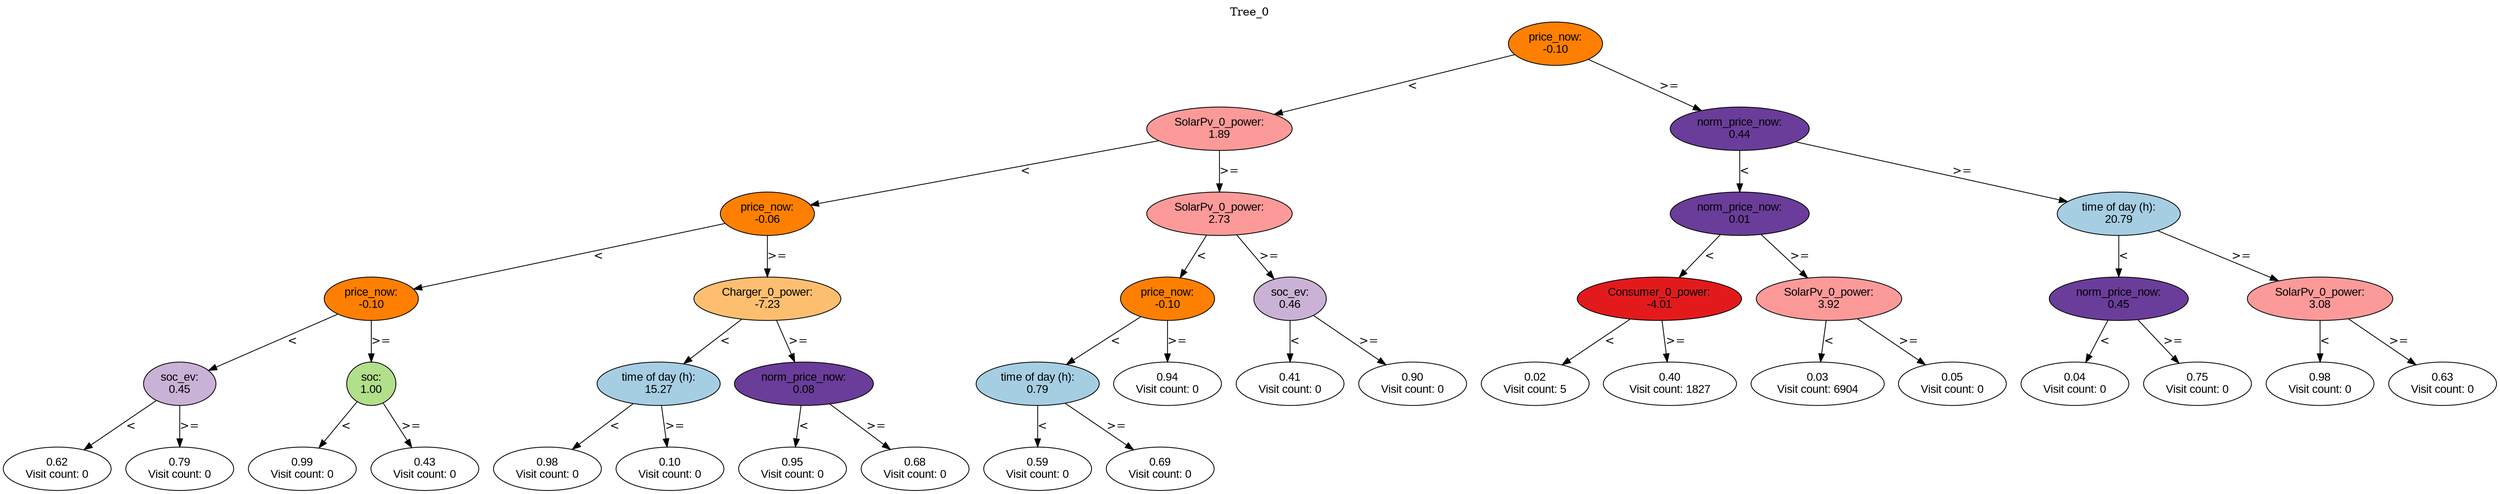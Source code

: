 digraph BST {
    node [fontname="Arial" style=filled colorscheme=paired12];
    0 [ label = "price_now:
-0.10" fillcolor=8];
    1 [ label = "SolarPv_0_power:
1.89" fillcolor=5];
    2 [ label = "price_now:
-0.06" fillcolor=8];
    3 [ label = "price_now:
-0.10" fillcolor=8];
    4 [ label = "soc_ev:
0.45" fillcolor=9];
    5 [ label = "0.62
Visit count: 0" fillcolor=white];
    6 [ label = "0.79
Visit count: 0" fillcolor=white];
    7 [ label = "soc:
1.00" fillcolor=3];
    8 [ label = "0.99
Visit count: 0" fillcolor=white];
    9 [ label = "0.43
Visit count: 0" fillcolor=white];
    10 [ label = "Charger_0_power:
-7.23" fillcolor=7];
    11 [ label = "time of day (h):
15.27" fillcolor=1];
    12 [ label = "0.98
Visit count: 0" fillcolor=white];
    13 [ label = "0.10
Visit count: 0" fillcolor=white];
    14 [ label = "norm_price_now:
0.08" fillcolor=10];
    15 [ label = "0.95
Visit count: 0" fillcolor=white];
    16 [ label = "0.68
Visit count: 0" fillcolor=white];
    17 [ label = "SolarPv_0_power:
2.73" fillcolor=5];
    18 [ label = "price_now:
-0.10" fillcolor=8];
    19 [ label = "time of day (h):
0.79" fillcolor=1];
    20 [ label = "0.59
Visit count: 0" fillcolor=white];
    21 [ label = "0.69
Visit count: 0" fillcolor=white];
    22 [ label = "0.94
Visit count: 0" fillcolor=white];
    23 [ label = "soc_ev:
0.46" fillcolor=9];
    24 [ label = "0.41
Visit count: 0" fillcolor=white];
    25 [ label = "0.90
Visit count: 0" fillcolor=white];
    26 [ label = "norm_price_now:
0.44" fillcolor=10];
    27 [ label = "norm_price_now:
0.01" fillcolor=10];
    28 [ label = "Consumer_0_power:
-4.01" fillcolor=6];
    29 [ label = "0.02
Visit count: 5" fillcolor=white];
    30 [ label = "0.40
Visit count: 1827" fillcolor=white];
    31 [ label = "SolarPv_0_power:
3.92" fillcolor=5];
    32 [ label = "0.03
Visit count: 6904" fillcolor=white];
    33 [ label = "0.05
Visit count: 0" fillcolor=white];
    34 [ label = "time of day (h):
20.79" fillcolor=1];
    35 [ label = "norm_price_now:
0.45" fillcolor=10];
    36 [ label = "0.04
Visit count: 0" fillcolor=white];
    37 [ label = "0.75
Visit count: 0" fillcolor=white];
    38 [ label = "SolarPv_0_power:
3.08" fillcolor=5];
    39 [ label = "0.98
Visit count: 0" fillcolor=white];
    40 [ label = "0.63
Visit count: 0" fillcolor=white];

    0  -> 1[ label = "<"];
    0  -> 26[ label = ">="];
    1  -> 2[ label = "<"];
    1  -> 17[ label = ">="];
    2  -> 3[ label = "<"];
    2  -> 10[ label = ">="];
    3  -> 4[ label = "<"];
    3  -> 7[ label = ">="];
    4  -> 5[ label = "<"];
    4  -> 6[ label = ">="];
    7  -> 8[ label = "<"];
    7  -> 9[ label = ">="];
    10  -> 11[ label = "<"];
    10  -> 14[ label = ">="];
    11  -> 12[ label = "<"];
    11  -> 13[ label = ">="];
    14  -> 15[ label = "<"];
    14  -> 16[ label = ">="];
    17  -> 18[ label = "<"];
    17  -> 23[ label = ">="];
    18  -> 19[ label = "<"];
    18  -> 22[ label = ">="];
    19  -> 20[ label = "<"];
    19  -> 21[ label = ">="];
    23  -> 24[ label = "<"];
    23  -> 25[ label = ">="];
    26  -> 27[ label = "<"];
    26  -> 34[ label = ">="];
    27  -> 28[ label = "<"];
    27  -> 31[ label = ">="];
    28  -> 29[ label = "<"];
    28  -> 30[ label = ">="];
    31  -> 32[ label = "<"];
    31  -> 33[ label = ">="];
    34  -> 35[ label = "<"];
    34  -> 38[ label = ">="];
    35  -> 36[ label = "<"];
    35  -> 37[ label = ">="];
    38  -> 39[ label = "<"];
    38  -> 40[ label = ">="];

    labelloc="t";
    label="Tree_0";
}